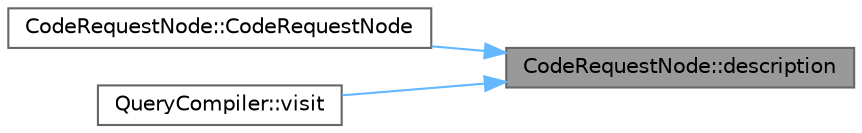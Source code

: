 digraph "CodeRequestNode::description"
{
 // INTERACTIVE_SVG=YES
 // LATEX_PDF_SIZE
  bgcolor="transparent";
  edge [fontname=Helvetica,fontsize=10,labelfontname=Helvetica,labelfontsize=10];
  node [fontname=Helvetica,fontsize=10,shape=box,height=0.2,width=0.4];
  rankdir="RL";
  Node1 [id="Node000001",label="CodeRequestNode::description",height=0.2,width=0.4,color="gray40", fillcolor="grey60", style="filled", fontcolor="black",tooltip=" "];
  Node1 -> Node2 [id="edge1_Node000001_Node000002",dir="back",color="steelblue1",style="solid",tooltip=" "];
  Node2 [id="Node000002",label="CodeRequestNode::CodeRequestNode",height=0.2,width=0.4,color="grey40", fillcolor="white", style="filled",URL="$class_code_request_node.html#a21c14bdaaffd21b89d0314f8566bad4c",tooltip=" "];
  Node1 -> Node3 [id="edge2_Node000001_Node000003",dir="back",color="steelblue1",style="solid",tooltip=" "];
  Node3 [id="Node000003",label="QueryCompiler::visit",height=0.2,width=0.4,color="grey40", fillcolor="white", style="filled",URL="$class_query_compiler.html#af5612008124ca5acc6a2aac1ef24e863",tooltip=" "];
}
